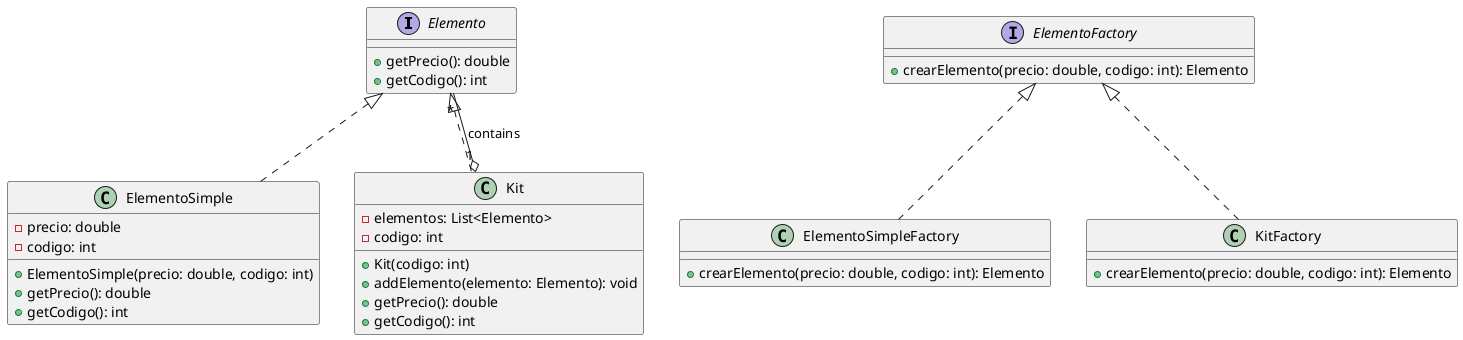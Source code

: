 @startuml

interface Elemento {
  +getPrecio(): double
  +getCodigo(): int
}

class ElementoSimple {
  -precio: double
  -codigo: int
  +ElementoSimple(precio: double, codigo: int)
  +getPrecio(): double
  +getCodigo(): int
}

class Kit {
  -elementos: List<Elemento>
  -codigo: int
  +Kit(codigo: int)
  +addElemento(elemento: Elemento): void
  +getPrecio(): double
  +getCodigo(): int
}

interface ElementoFactory {
  +crearElemento(precio: double, codigo: int): Elemento
}

class ElementoSimpleFactory {
  +crearElemento(precio: double, codigo: int): Elemento
}

class KitFactory {
  +crearElemento(precio: double, codigo: int): Elemento
}

Elemento <|.. ElementoSimple
Elemento <|.. Kit
ElementoFactory <|.. ElementoSimpleFactory
ElementoFactory <|.. KitFactory
Kit "1" o-- "*" Elemento : contains

@enduml
